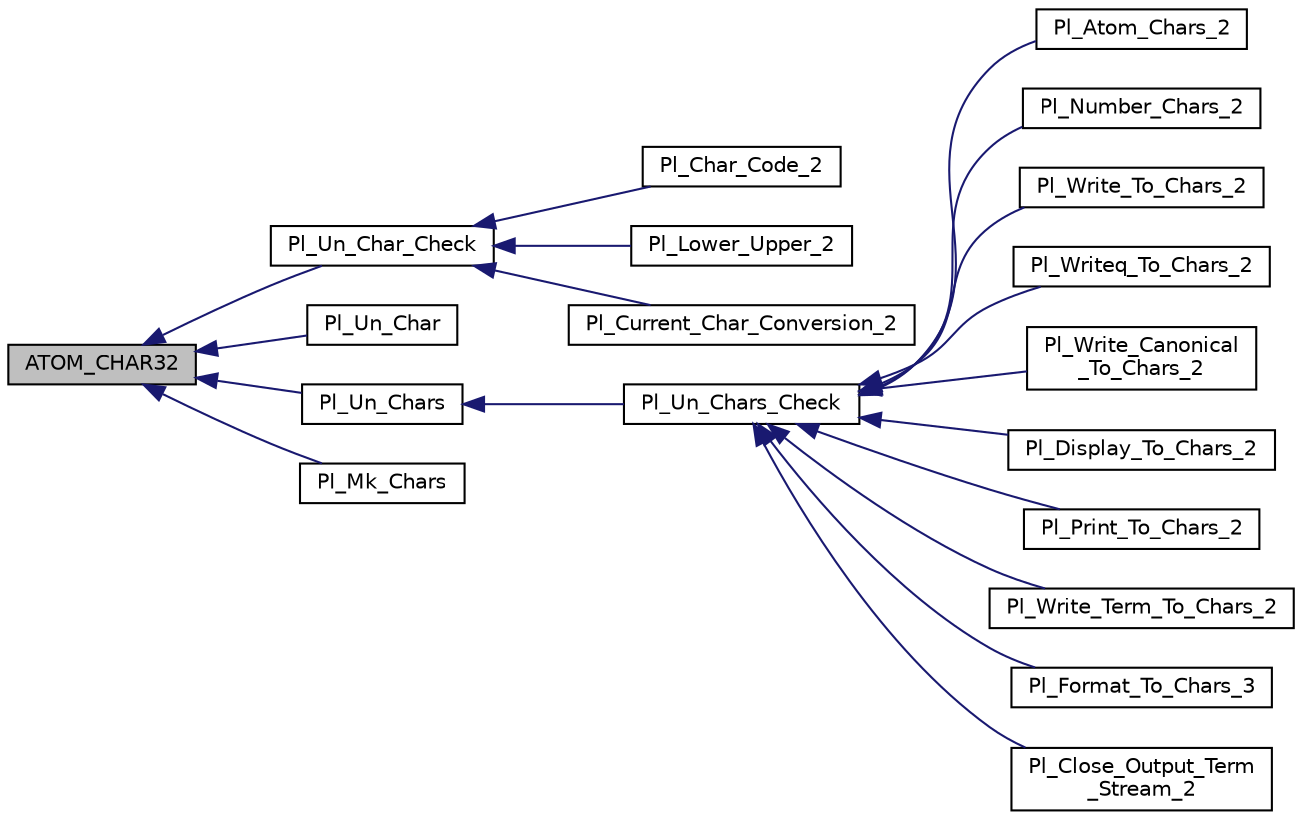 digraph "ATOM_CHAR32"
{
  edge [fontname="Helvetica",fontsize="10",labelfontname="Helvetica",labelfontsize="10"];
  node [fontname="Helvetica",fontsize="10",shape=record];
  rankdir="LR";
  Node1 [label="ATOM_CHAR32",height=0.2,width=0.4,color="black", fillcolor="grey75", style="filled", fontcolor="black"];
  Node1 -> Node2 [dir="back",color="midnightblue",fontsize="10",style="solid"];
  Node2 [label="Pl_Un_Char_Check",height=0.2,width=0.4,color="black", fillcolor="white", style="filled",URL="$c__supp_8c.html#aef9dec364b974f6f8de2a7b2af423e4e"];
  Node2 -> Node3 [dir="back",color="midnightblue",fontsize="10",style="solid"];
  Node3 [label="Pl_Char_Code_2",height=0.2,width=0.4,color="black", fillcolor="white", style="filled",URL="$atom__c_8c.html#ae783305c9dbde7908ba5c8e77e635cea"];
  Node2 -> Node4 [dir="back",color="midnightblue",fontsize="10",style="solid"];
  Node4 [label="Pl_Lower_Upper_2",height=0.2,width=0.4,color="black", fillcolor="white", style="filled",URL="$atom__c_8c.html#ac92c224303d440c021dfae4932c29de7"];
  Node2 -> Node5 [dir="back",color="midnightblue",fontsize="10",style="solid"];
  Node5 [label="Pl_Current_Char_Conversion_2",height=0.2,width=0.4,color="black", fillcolor="white", style="filled",URL="$read__c_8c.html#a78e70803448b60652421796a87eb4988"];
  Node1 -> Node6 [dir="back",color="midnightblue",fontsize="10",style="solid"];
  Node6 [label="Pl_Un_Char",height=0.2,width=0.4,color="black", fillcolor="white", style="filled",URL="$c__supp_8c.html#aac6f09ee80b21cdefcaff447b48eff26"];
  Node1 -> Node7 [dir="back",color="midnightblue",fontsize="10",style="solid"];
  Node7 [label="Pl_Un_Chars",height=0.2,width=0.4,color="black", fillcolor="white", style="filled",URL="$c__supp_8h.html#a16b3edee790ac2ad29b7faa6cb93afbe"];
  Node7 -> Node8 [dir="back",color="midnightblue",fontsize="10",style="solid"];
  Node8 [label="Pl_Un_Chars_Check",height=0.2,width=0.4,color="black", fillcolor="white", style="filled",URL="$c__supp_8h.html#a743ac6561ae07094a56f2516758e47ed"];
  Node8 -> Node9 [dir="back",color="midnightblue",fontsize="10",style="solid"];
  Node9 [label="Pl_Atom_Chars_2",height=0.2,width=0.4,color="black", fillcolor="white", style="filled",URL="$atom__c_8c.html#a93b4aeb861db385dfbcc91e12c4133b6"];
  Node8 -> Node10 [dir="back",color="midnightblue",fontsize="10",style="solid"];
  Node10 [label="Pl_Number_Chars_2",height=0.2,width=0.4,color="black", fillcolor="white", style="filled",URL="$atom__c_8c.html#a227fc472d79309e81af1f91e7e236951"];
  Node8 -> Node11 [dir="back",color="midnightblue",fontsize="10",style="solid"];
  Node11 [label="Pl_Write_To_Chars_2",height=0.2,width=0.4,color="black", fillcolor="white", style="filled",URL="$const__io__c_8c.html#a8ad689c5a7551974824dce5ffaa78a56"];
  Node8 -> Node12 [dir="back",color="midnightblue",fontsize="10",style="solid"];
  Node12 [label="Pl_Writeq_To_Chars_2",height=0.2,width=0.4,color="black", fillcolor="white", style="filled",URL="$const__io__c_8c.html#ae4e20cedb0ced386876d83180d53e99d"];
  Node8 -> Node13 [dir="back",color="midnightblue",fontsize="10",style="solid"];
  Node13 [label="Pl_Write_Canonical\l_To_Chars_2",height=0.2,width=0.4,color="black", fillcolor="white", style="filled",URL="$const__io__c_8c.html#aeaf1efc8567fac2403d6366b18ea397e"];
  Node8 -> Node14 [dir="back",color="midnightblue",fontsize="10",style="solid"];
  Node14 [label="Pl_Display_To_Chars_2",height=0.2,width=0.4,color="black", fillcolor="white", style="filled",URL="$const__io__c_8c.html#acfba115609d9f07024572aa0d536afd6"];
  Node8 -> Node15 [dir="back",color="midnightblue",fontsize="10",style="solid"];
  Node15 [label="Pl_Print_To_Chars_2",height=0.2,width=0.4,color="black", fillcolor="white", style="filled",URL="$const__io__c_8c.html#a178bdf26033fad4f1d3faa96636fe08c"];
  Node8 -> Node16 [dir="back",color="midnightblue",fontsize="10",style="solid"];
  Node16 [label="Pl_Write_Term_To_Chars_2",height=0.2,width=0.4,color="black", fillcolor="white", style="filled",URL="$const__io__c_8c.html#a7439807f26a655144e1aa2f41a410812"];
  Node8 -> Node17 [dir="back",color="midnightblue",fontsize="10",style="solid"];
  Node17 [label="Pl_Format_To_Chars_3",height=0.2,width=0.4,color="black", fillcolor="white", style="filled",URL="$const__io__c_8c.html#a6103ea807fd37656742cf77087df1f68"];
  Node8 -> Node18 [dir="back",color="midnightblue",fontsize="10",style="solid"];
  Node18 [label="Pl_Close_Output_Term\l_Stream_2",height=0.2,width=0.4,color="black", fillcolor="white", style="filled",URL="$stream__c_8c.html#a1f13fab2c67dc519c098795427b0cc02"];
  Node1 -> Node19 [dir="back",color="midnightblue",fontsize="10",style="solid"];
  Node19 [label="Pl_Mk_Chars",height=0.2,width=0.4,color="black", fillcolor="white", style="filled",URL="$c__supp_8h.html#ac9302bedf3d39714d69877627115edc3"];
}
